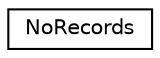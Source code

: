 digraph "Graphical Class Hierarchy"
{
 // LATEX_PDF_SIZE
  edge [fontname="Helvetica",fontsize="10",labelfontname="Helvetica",labelfontsize="10"];
  node [fontname="Helvetica",fontsize="10",shape=record];
  rankdir="LR";
  Node0 [label="NoRecords",height=0.2,width=0.4,color="black", fillcolor="white", style="filled",URL="$class_no_records.html",tooltip=" "];
}
